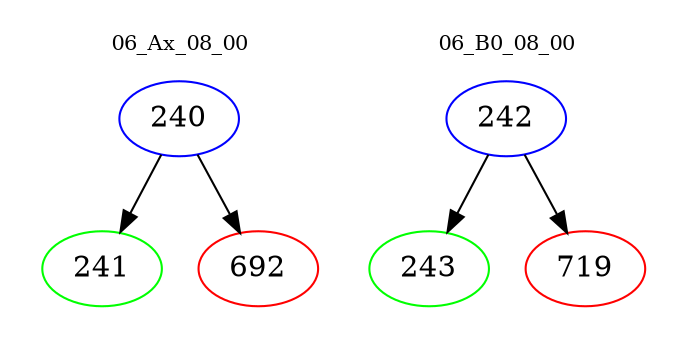 digraph{
subgraph cluster_0 {
color = white
label = "06_Ax_08_00";
fontsize=10;
T0_240 [label="240", color="blue"]
T0_240 -> T0_241 [color="black"]
T0_241 [label="241", color="green"]
T0_240 -> T0_692 [color="black"]
T0_692 [label="692", color="red"]
}
subgraph cluster_1 {
color = white
label = "06_B0_08_00";
fontsize=10;
T1_242 [label="242", color="blue"]
T1_242 -> T1_243 [color="black"]
T1_243 [label="243", color="green"]
T1_242 -> T1_719 [color="black"]
T1_719 [label="719", color="red"]
}
}
